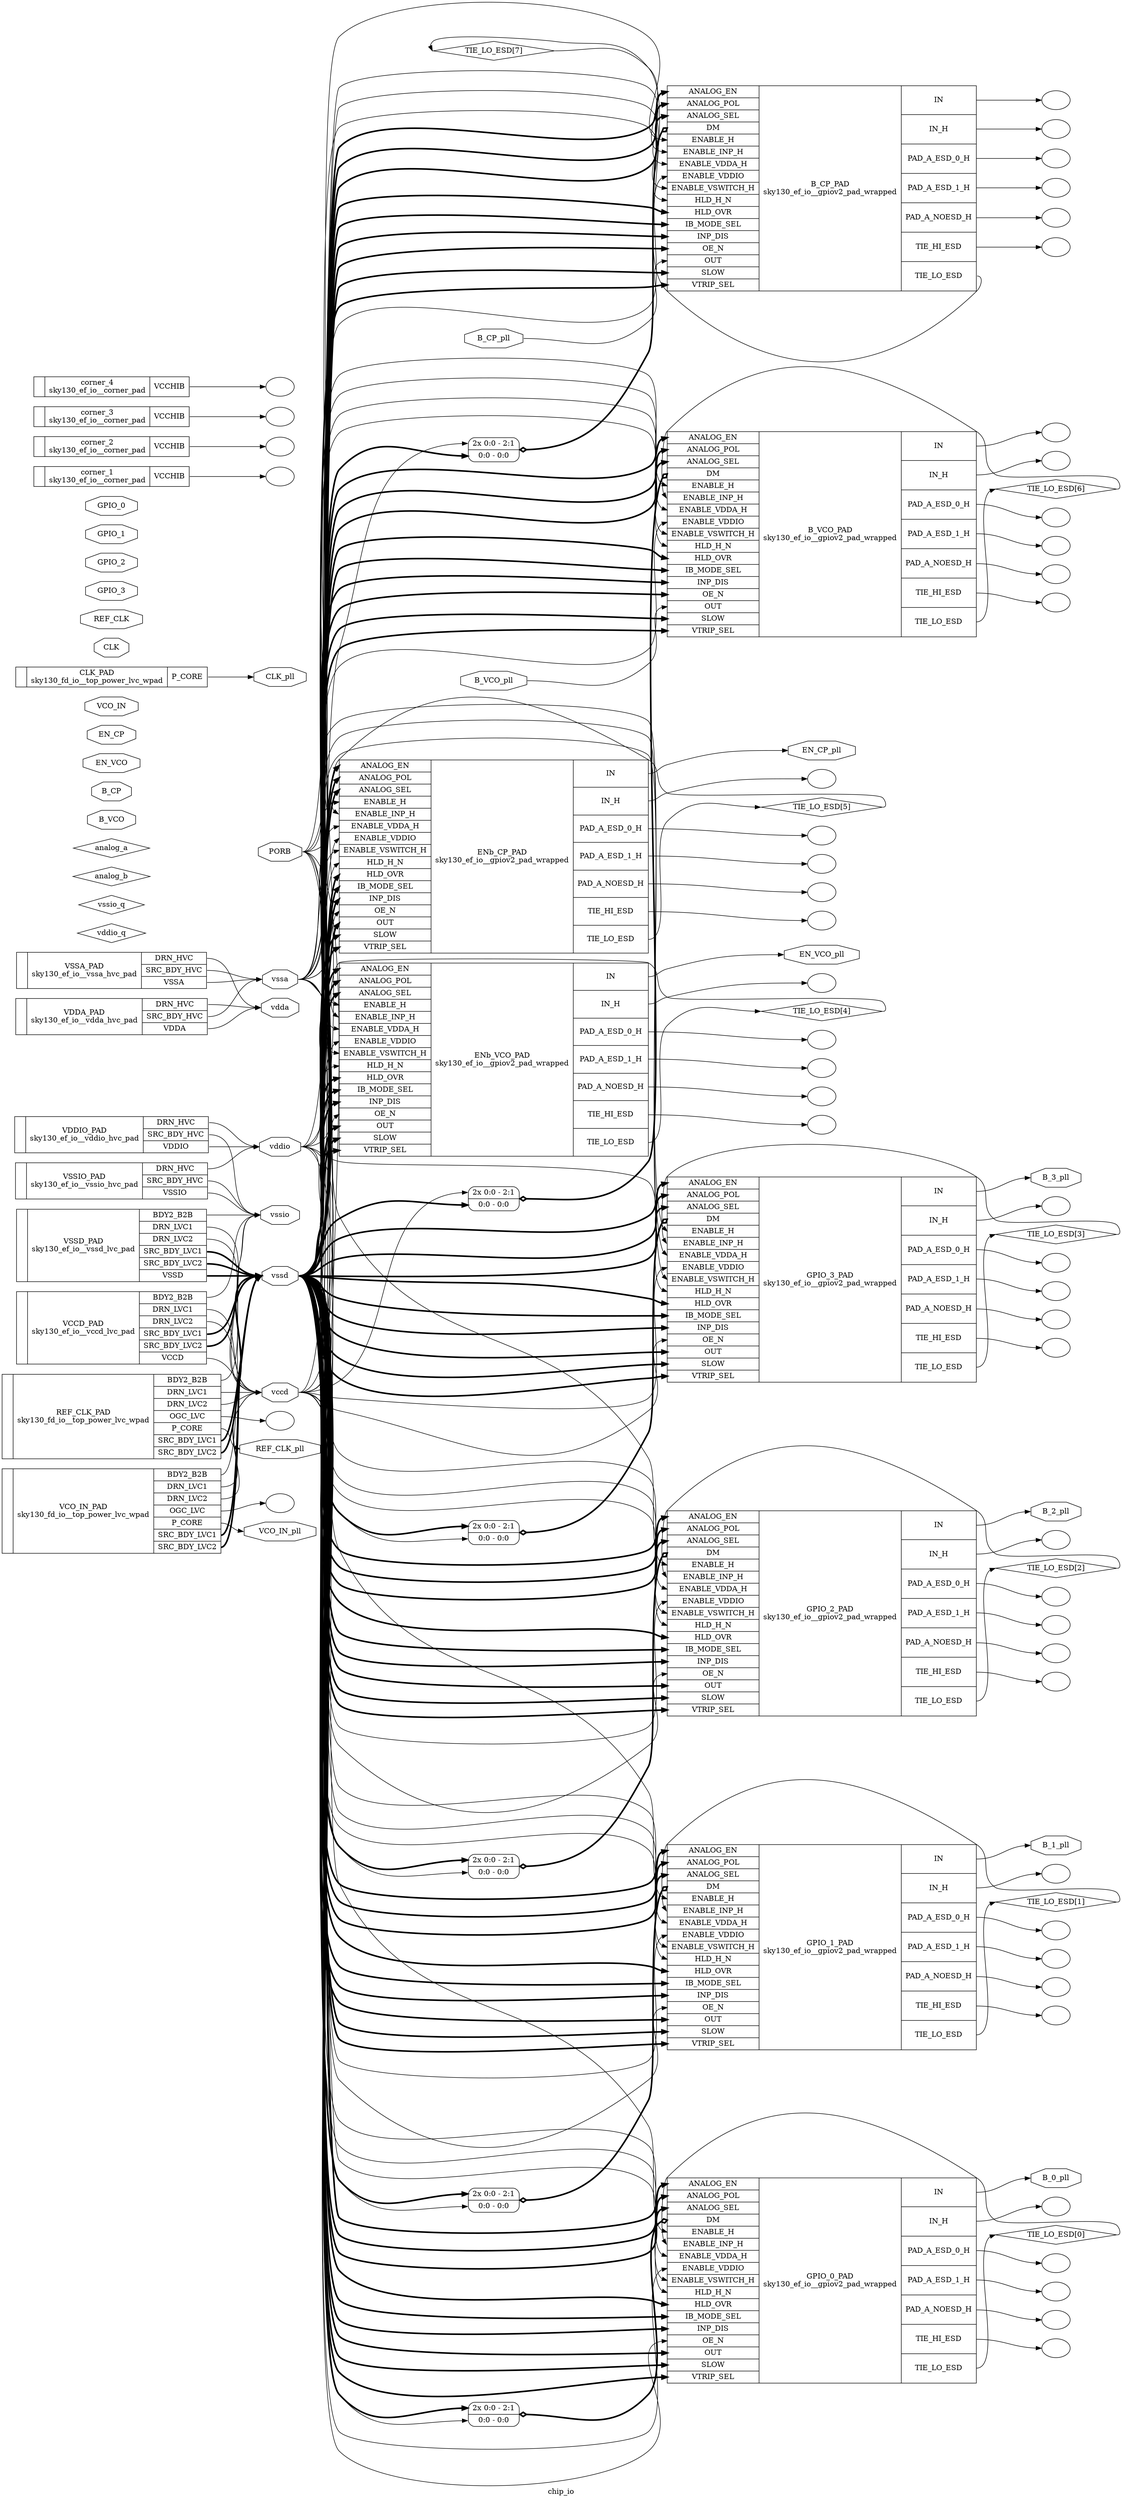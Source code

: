 digraph "chip_io" {
label="chip_io";
rankdir="LR";
remincross=true;
n1 [ shape=diamond, label="TIE_LO_ESD[7]", color="black", fontcolor="black" ];
n2 [ shape=diamond, label="TIE_LO_ESD[6]", color="black", fontcolor="black" ];
n3 [ shape=diamond, label="TIE_LO_ESD[5]", color="black", fontcolor="black" ];
n4 [ shape=diamond, label="TIE_LO_ESD[4]", color="black", fontcolor="black" ];
n5 [ shape=diamond, label="TIE_LO_ESD[3]", color="black", fontcolor="black" ];
n6 [ shape=diamond, label="TIE_LO_ESD[2]", color="black", fontcolor="black" ];
n7 [ shape=diamond, label="TIE_LO_ESD[1]", color="black", fontcolor="black" ];
n8 [ shape=diamond, label="TIE_LO_ESD[0]", color="black", fontcolor="black" ];
n9 [ shape=diamond, label="vddio_q", color="black", fontcolor="black" ];
n10 [ shape=diamond, label="vssio_q", color="black", fontcolor="black" ];
n11 [ shape=diamond, label="analog_b", color="black", fontcolor="black" ];
n12 [ shape=diamond, label="analog_a", color="black", fontcolor="black" ];
n13 [ shape=octagon, label="PORB", color="black", fontcolor="black" ];
n14 [ shape=octagon, label="vssa", color="black", fontcolor="black" ];
n15 [ shape=octagon, label="vdda", color="black", fontcolor="black" ];
n16 [ shape=octagon, label="vssio", color="black", fontcolor="black" ];
n17 [ shape=octagon, label="vddio", color="black", fontcolor="black" ];
n18 [ shape=octagon, label="vssd", color="black", fontcolor="black" ];
n19 [ shape=octagon, label="vccd", color="black", fontcolor="black" ];
n20 [ shape=octagon, label="B_VCO_pll", color="black", fontcolor="black" ];
n21 [ shape=octagon, label="B_VCO", color="black", fontcolor="black" ];
n22 [ shape=octagon, label="B_CP_pll", color="black", fontcolor="black" ];
n23 [ shape=octagon, label="B_CP", color="black", fontcolor="black" ];
n24 [ shape=octagon, label="EN_VCO_pll", color="black", fontcolor="black" ];
n25 [ shape=octagon, label="EN_VCO", color="black", fontcolor="black" ];
n26 [ shape=octagon, label="EN_CP_pll", color="black", fontcolor="black" ];
n27 [ shape=octagon, label="EN_CP", color="black", fontcolor="black" ];
n28 [ shape=octagon, label="VCO_IN_pll", color="black", fontcolor="black" ];
n29 [ shape=octagon, label="VCO_IN", color="black", fontcolor="black" ];
n30 [ shape=octagon, label="CLK_pll", color="black", fontcolor="black" ];
n31 [ shape=octagon, label="CLK", color="black", fontcolor="black" ];
n32 [ shape=octagon, label="REF_CLK_pll", color="black", fontcolor="black" ];
n33 [ shape=octagon, label="REF_CLK", color="black", fontcolor="black" ];
n34 [ shape=octagon, label="B_3_pll", color="black", fontcolor="black" ];
n35 [ shape=octagon, label="B_2_pll", color="black", fontcolor="black" ];
n36 [ shape=octagon, label="B_1_pll", color="black", fontcolor="black" ];
n37 [ shape=octagon, label="B_0_pll", color="black", fontcolor="black" ];
n38 [ shape=octagon, label="GPIO_3", color="black", fontcolor="black" ];
n39 [ shape=octagon, label="GPIO_2", color="black", fontcolor="black" ];
n40 [ shape=octagon, label="GPIO_1", color="black", fontcolor="black" ];
n41 [ shape=octagon, label="GPIO_0", color="black", fontcolor="black" ];
v0 [ label="" ];
c43 [ shape=record, label="{{}|corner_1\nsky130_ef_io__corner_pad|{<p42> VCCHIB}}" ];
v1 [ label="" ];
c44 [ shape=record, label="{{}|corner_2\nsky130_ef_io__corner_pad|{<p42> VCCHIB}}" ];
v2 [ label="" ];
c45 [ shape=record, label="{{}|corner_3\nsky130_ef_io__corner_pad|{<p42> VCCHIB}}" ];
v3 [ label="" ];
c46 [ shape=record, label="{{}|corner_4\nsky130_ef_io__corner_pad|{<p42> VCCHIB}}" ];
c50 [ shape=record, label="{{}|VSSA_PAD\nsky130_ef_io__vssa_hvc_pad|{<p47> DRN_HVC|<p48> SRC_BDY_HVC|<p49> VSSA}}" ];
c52 [ shape=record, label="{{}|VDDA_PAD\nsky130_ef_io__vdda_hvc_pad|{<p47> DRN_HVC|<p48> SRC_BDY_HVC|<p51> VDDA}}" ];
c54 [ shape=record, label="{{}|VSSIO_PAD\nsky130_ef_io__vssio_hvc_pad|{<p47> DRN_HVC|<p48> SRC_BDY_HVC|<p53> VSSIO}}" ];
c56 [ shape=record, label="{{}|VDDIO_PAD\nsky130_ef_io__vddio_hvc_pad|{<p47> DRN_HVC|<p48> SRC_BDY_HVC|<p55> VDDIO}}" ];
c63 [ shape=record, label="{{}|VSSD_PAD\nsky130_ef_io__vssd_lvc_pad|{<p57> BDY2_B2B|<p58> DRN_LVC1|<p59> DRN_LVC2|<p60> SRC_BDY_LVC1|<p61> SRC_BDY_LVC2|<p62> VSSD}}" ];
c65 [ shape=record, label="{{}|VCCD_PAD\nsky130_ef_io__vccd_lvc_pad|{<p57> BDY2_B2B|<p58> DRN_LVC1|<p59> DRN_LVC2|<p60> SRC_BDY_LVC1|<p61> SRC_BDY_LVC2|<p64> VCCD}}" ];
c67 [ shape=record, label="{{}|CLK_PAD\nsky130_fd_io__top_power_lvc_wpad|{<p66> P_CORE}}" ];
v4 [ label="" ];
c69 [ shape=record, label="{{}|REF_CLK_PAD\nsky130_fd_io__top_power_lvc_wpad|{<p57> BDY2_B2B|<p58> DRN_LVC1|<p59> DRN_LVC2|<p68> OGC_LVC|<p66> P_CORE|<p60> SRC_BDY_LVC1|<p61> SRC_BDY_LVC2}}" ];
v5 [ label="" ];
c70 [ shape=record, label="{{}|VCO_IN_PAD\nsky130_fd_io__top_power_lvc_wpad|{<p57> BDY2_B2B|<p58> DRN_LVC1|<p59> DRN_LVC2|<p68> OGC_LVC|<p66> P_CORE|<p60> SRC_BDY_LVC1|<p61> SRC_BDY_LVC2}}" ];
v6 [ label="" ];
v7 [ label="" ];
v9 [ label="" ];
v10 [ label="" ];
v11 [ label="" ];
v12 [ label="" ];
c95 [ shape=record, label="{{<p71> ANALOG_EN|<p72> ANALOG_POL|<p73> ANALOG_SEL|<p74> DM|<p75> ENABLE_H|<p76> ENABLE_INP_H|<p77> ENABLE_VDDA_H|<p78> ENABLE_VDDIO|<p79> ENABLE_VSWITCH_H|<p80> HLD_H_N|<p81> HLD_OVR|<p82> IB_MODE_SEL|<p83> INP_DIS|<p84> OE_N|<p85> OUT|<p86> SLOW|<p87> VTRIP_SEL}|B_CP_PAD\nsky130_ef_io__gpiov2_pad_wrapped|{<p88> IN|<p89> IN_H|<p90> PAD_A_ESD_0_H|<p91> PAD_A_ESD_1_H|<p92> PAD_A_NOESD_H|<p93> TIE_HI_ESD|<p94> TIE_LO_ESD}}" ];
x8 [ shape=record, style=rounded, label="<s2> 2x 0:0 - 2:1 |<s0> 0:0 - 0:0 " ];
x8:e -> c95:p74:w [arrowhead=odiamond, arrowtail=odiamond, dir=both, color="black", style="setlinewidth(3)", label=""];
v13 [ label="" ];
v14 [ label="" ];
v16 [ label="" ];
v17 [ label="" ];
v18 [ label="" ];
v19 [ label="" ];
c96 [ shape=record, label="{{<p71> ANALOG_EN|<p72> ANALOG_POL|<p73> ANALOG_SEL|<p74> DM|<p75> ENABLE_H|<p76> ENABLE_INP_H|<p77> ENABLE_VDDA_H|<p78> ENABLE_VDDIO|<p79> ENABLE_VSWITCH_H|<p80> HLD_H_N|<p81> HLD_OVR|<p82> IB_MODE_SEL|<p83> INP_DIS|<p84> OE_N|<p85> OUT|<p86> SLOW|<p87> VTRIP_SEL}|B_VCO_PAD\nsky130_ef_io__gpiov2_pad_wrapped|{<p88> IN|<p89> IN_H|<p90> PAD_A_ESD_0_H|<p91> PAD_A_ESD_1_H|<p92> PAD_A_NOESD_H|<p93> TIE_HI_ESD|<p94> TIE_LO_ESD}}" ];
x15 [ shape=record, style=rounded, label="<s2> 2x 0:0 - 2:1 |<s0> 0:0 - 0:0 " ];
x15:e -> c96:p74:w [arrowhead=odiamond, arrowtail=odiamond, dir=both, color="black", style="setlinewidth(3)", label=""];
v20 [ label="" ];
v21 [ label="" ];
v22 [ label="" ];
v23 [ label="" ];
v24 [ label="" ];
c97 [ shape=record, label="{{<p71> ANALOG_EN|<p72> ANALOG_POL|<p73> ANALOG_SEL|<p75> ENABLE_H|<p76> ENABLE_INP_H|<p77> ENABLE_VDDA_H|<p78> ENABLE_VDDIO|<p79> ENABLE_VSWITCH_H|<p80> HLD_H_N|<p81> HLD_OVR|<p82> IB_MODE_SEL|<p83> INP_DIS|<p84> OE_N|<p85> OUT|<p86> SLOW|<p87> VTRIP_SEL}|ENb_CP_PAD\nsky130_ef_io__gpiov2_pad_wrapped|{<p88> IN|<p89> IN_H|<p90> PAD_A_ESD_0_H|<p91> PAD_A_ESD_1_H|<p92> PAD_A_NOESD_H|<p93> TIE_HI_ESD|<p94> TIE_LO_ESD}}" ];
v25 [ label="" ];
v26 [ label="" ];
v27 [ label="" ];
v28 [ label="" ];
v29 [ label="" ];
c98 [ shape=record, label="{{<p71> ANALOG_EN|<p72> ANALOG_POL|<p73> ANALOG_SEL|<p75> ENABLE_H|<p76> ENABLE_INP_H|<p77> ENABLE_VDDA_H|<p78> ENABLE_VDDIO|<p79> ENABLE_VSWITCH_H|<p80> HLD_H_N|<p81> HLD_OVR|<p82> IB_MODE_SEL|<p83> INP_DIS|<p84> OE_N|<p85> OUT|<p86> SLOW|<p87> VTRIP_SEL}|ENb_VCO_PAD\nsky130_ef_io__gpiov2_pad_wrapped|{<p88> IN|<p89> IN_H|<p90> PAD_A_ESD_0_H|<p91> PAD_A_ESD_1_H|<p92> PAD_A_NOESD_H|<p93> TIE_HI_ESD|<p94> TIE_LO_ESD}}" ];
v30 [ label="" ];
v32 [ label="" ];
v33 [ label="" ];
v34 [ label="" ];
v35 [ label="" ];
c99 [ shape=record, label="{{<p71> ANALOG_EN|<p72> ANALOG_POL|<p73> ANALOG_SEL|<p74> DM|<p75> ENABLE_H|<p76> ENABLE_INP_H|<p77> ENABLE_VDDA_H|<p78> ENABLE_VDDIO|<p79> ENABLE_VSWITCH_H|<p80> HLD_H_N|<p81> HLD_OVR|<p82> IB_MODE_SEL|<p83> INP_DIS|<p84> OE_N|<p85> OUT|<p86> SLOW|<p87> VTRIP_SEL}|GPIO_3_PAD\nsky130_ef_io__gpiov2_pad_wrapped|{<p88> IN|<p89> IN_H|<p90> PAD_A_ESD_0_H|<p91> PAD_A_ESD_1_H|<p92> PAD_A_NOESD_H|<p93> TIE_HI_ESD|<p94> TIE_LO_ESD}}" ];
x31 [ shape=record, style=rounded, label="<s2> 2x 0:0 - 2:1 |<s0> 0:0 - 0:0 " ];
x31:e -> c99:p74:w [arrowhead=odiamond, arrowtail=odiamond, dir=both, color="black", style="setlinewidth(3)", label=""];
v36 [ label="" ];
v38 [ label="" ];
v39 [ label="" ];
v40 [ label="" ];
v41 [ label="" ];
c100 [ shape=record, label="{{<p71> ANALOG_EN|<p72> ANALOG_POL|<p73> ANALOG_SEL|<p74> DM|<p75> ENABLE_H|<p76> ENABLE_INP_H|<p77> ENABLE_VDDA_H|<p78> ENABLE_VDDIO|<p79> ENABLE_VSWITCH_H|<p80> HLD_H_N|<p81> HLD_OVR|<p82> IB_MODE_SEL|<p83> INP_DIS|<p84> OE_N|<p85> OUT|<p86> SLOW|<p87> VTRIP_SEL}|GPIO_2_PAD\nsky130_ef_io__gpiov2_pad_wrapped|{<p88> IN|<p89> IN_H|<p90> PAD_A_ESD_0_H|<p91> PAD_A_ESD_1_H|<p92> PAD_A_NOESD_H|<p93> TIE_HI_ESD|<p94> TIE_LO_ESD}}" ];
x37 [ shape=record, style=rounded, label="<s2> 2x 0:0 - 2:1 |<s0> 0:0 - 0:0 " ];
x37:e -> c100:p74:w [arrowhead=odiamond, arrowtail=odiamond, dir=both, color="black", style="setlinewidth(3)", label=""];
v42 [ label="" ];
v44 [ label="" ];
v45 [ label="" ];
v46 [ label="" ];
v47 [ label="" ];
c101 [ shape=record, label="{{<p71> ANALOG_EN|<p72> ANALOG_POL|<p73> ANALOG_SEL|<p74> DM|<p75> ENABLE_H|<p76> ENABLE_INP_H|<p77> ENABLE_VDDA_H|<p78> ENABLE_VDDIO|<p79> ENABLE_VSWITCH_H|<p80> HLD_H_N|<p81> HLD_OVR|<p82> IB_MODE_SEL|<p83> INP_DIS|<p84> OE_N|<p85> OUT|<p86> SLOW|<p87> VTRIP_SEL}|GPIO_1_PAD\nsky130_ef_io__gpiov2_pad_wrapped|{<p88> IN|<p89> IN_H|<p90> PAD_A_ESD_0_H|<p91> PAD_A_ESD_1_H|<p92> PAD_A_NOESD_H|<p93> TIE_HI_ESD|<p94> TIE_LO_ESD}}" ];
x43 [ shape=record, style=rounded, label="<s2> 2x 0:0 - 2:1 |<s0> 0:0 - 0:0 " ];
x43:e -> c101:p74:w [arrowhead=odiamond, arrowtail=odiamond, dir=both, color="black", style="setlinewidth(3)", label=""];
v48 [ label="" ];
v50 [ label="" ];
v51 [ label="" ];
v52 [ label="" ];
v53 [ label="" ];
c102 [ shape=record, label="{{<p71> ANALOG_EN|<p72> ANALOG_POL|<p73> ANALOG_SEL|<p74> DM|<p75> ENABLE_H|<p76> ENABLE_INP_H|<p77> ENABLE_VDDA_H|<p78> ENABLE_VDDIO|<p79> ENABLE_VSWITCH_H|<p80> HLD_H_N|<p81> HLD_OVR|<p82> IB_MODE_SEL|<p83> INP_DIS|<p84> OE_N|<p85> OUT|<p86> SLOW|<p87> VTRIP_SEL}|GPIO_0_PAD\nsky130_ef_io__gpiov2_pad_wrapped|{<p88> IN|<p89> IN_H|<p90> PAD_A_ESD_0_H|<p91> PAD_A_ESD_1_H|<p92> PAD_A_NOESD_H|<p93> TIE_HI_ESD|<p94> TIE_LO_ESD}}" ];
x49 [ shape=record, style=rounded, label="<s2> 2x 0:0 - 2:1 |<s0> 0:0 - 0:0 " ];
x49:e -> c102:p74:w [arrowhead=odiamond, arrowtail=odiamond, dir=both, color="black", style="setlinewidth(3)", label=""];
c95:p94:e -> n1:w [color="black", label=""];
n1:e -> c95:p76:w [color="black", label=""];
n13:e -> c100:p75:w [color="black", label=""];
n13:e -> c101:p75:w [color="black", label=""];
n13:e -> c102:p75:w [color="black", label=""];
n13:e -> c95:p75:w [color="black", label=""];
n13:e -> c96:p75:w [color="black", label=""];
n13:e -> c97:p75:w [color="black", label=""];
n13:e -> c98:p75:w [color="black", label=""];
n13:e -> c99:p75:w [color="black", label=""];
c50:p48:e -> n14:w [color="black", label=""];
c50:p49:e -> n14:w [color="black", label=""];
c52:p48:e -> n14:w [color="black", label=""];
n14:e -> c100:p77:w [color="black", label=""];
n14:e -> c100:p79:w [color="black", label=""];
n14:e -> c101:p77:w [color="black", label=""];
n14:e -> c101:p79:w [color="black", label=""];
n14:e -> c102:p77:w [color="black", label=""];
n14:e -> c102:p79:w [color="black", label=""];
n14:e -> c95:p77:w [color="black", label=""];
n14:e -> c95:p79:w [color="black", label=""];
n14:e -> c96:p77:w [color="black", label=""];
n14:e -> c96:p79:w [color="black", label=""];
n14:e -> c97:p77:w [color="black", label=""];
n14:e -> c97:p79:w [color="black", label=""];
n14:e -> c98:p77:w [color="black", label=""];
n14:e -> c98:p79:w [color="black", label=""];
n14:e -> c99:p77:w [color="black", label=""];
n14:e -> c99:p79:w [color="black", label=""];
c50:p47:e -> n15:w [color="black", label=""];
c52:p47:e -> n15:w [color="black", label=""];
c52:p51:e -> n15:w [color="black", label=""];
c54:p48:e -> n16:w [color="black", label=""];
c54:p53:e -> n16:w [color="black", label=""];
c56:p48:e -> n16:w [color="black", label=""];
c63:p57:e -> n16:w [color="black", label=""];
c65:p57:e -> n16:w [color="black", label=""];
c69:p57:e -> n16:w [color="black", label=""];
c70:p57:e -> n16:w [color="black", label=""];
c54:p47:e -> n17:w [color="black", label=""];
c56:p47:e -> n17:w [color="black", label=""];
c56:p55:e -> n17:w [color="black", label=""];
n17:e -> c100:p80:w [color="black", label=""];
n17:e -> c101:p80:w [color="black", label=""];
n17:e -> c102:p80:w [color="black", label=""];
n17:e -> c95:p80:w [color="black", label=""];
n17:e -> c96:p80:w [color="black", label=""];
n17:e -> c97:p80:w [color="black", label=""];
n17:e -> c98:p80:w [color="black", label=""];
n17:e -> c99:p80:w [color="black", label=""];
c63:p60:e -> n18:w [color="black", style="setlinewidth(3)", label=""];
c63:p61:e -> n18:w [color="black", style="setlinewidth(3)", label=""];
c63:p62:e -> n18:w [color="black", style="setlinewidth(3)", label=""];
c65:p60:e -> n18:w [color="black", style="setlinewidth(3)", label=""];
c65:p61:e -> n18:w [color="black", style="setlinewidth(3)", label=""];
c69:p60:e -> n18:w [color="black", style="setlinewidth(3)", label=""];
c69:p61:e -> n18:w [color="black", style="setlinewidth(3)", label=""];
c70:p60:e -> n18:w [color="black", style="setlinewidth(3)", label=""];
c70:p61:e -> n18:w [color="black", style="setlinewidth(3)", label=""];
n18:e -> c100:p71:w [color="black", style="setlinewidth(3)", label=""];
n18:e -> c100:p72:w [color="black", style="setlinewidth(3)", label=""];
n18:e -> c100:p73:w [color="black", style="setlinewidth(3)", label=""];
n18:e -> c100:p81:w [color="black", style="setlinewidth(3)", label=""];
n18:e -> c100:p82:w [color="black", style="setlinewidth(3)", label=""];
n18:e -> c100:p83:w [color="black", style="setlinewidth(3)", label=""];
n18:e -> c100:p85:w [color="black", style="setlinewidth(3)", label=""];
n18:e -> c100:p86:w [color="black", style="setlinewidth(3)", label=""];
n18:e -> c100:p87:w [color="black", style="setlinewidth(3)", label=""];
n18:e -> c101:p71:w [color="black", style="setlinewidth(3)", label=""];
n18:e -> c101:p72:w [color="black", style="setlinewidth(3)", label=""];
n18:e -> c101:p73:w [color="black", style="setlinewidth(3)", label=""];
n18:e -> c101:p81:w [color="black", style="setlinewidth(3)", label=""];
n18:e -> c101:p82:w [color="black", style="setlinewidth(3)", label=""];
n18:e -> c101:p83:w [color="black", style="setlinewidth(3)", label=""];
n18:e -> c101:p85:w [color="black", style="setlinewidth(3)", label=""];
n18:e -> c101:p86:w [color="black", style="setlinewidth(3)", label=""];
n18:e -> c101:p87:w [color="black", style="setlinewidth(3)", label=""];
n18:e -> c102:p71:w [color="black", style="setlinewidth(3)", label=""];
n18:e -> c102:p72:w [color="black", style="setlinewidth(3)", label=""];
n18:e -> c102:p73:w [color="black", style="setlinewidth(3)", label=""];
n18:e -> c102:p81:w [color="black", style="setlinewidth(3)", label=""];
n18:e -> c102:p82:w [color="black", style="setlinewidth(3)", label=""];
n18:e -> c102:p83:w [color="black", style="setlinewidth(3)", label=""];
n18:e -> c102:p85:w [color="black", style="setlinewidth(3)", label=""];
n18:e -> c102:p86:w [color="black", style="setlinewidth(3)", label=""];
n18:e -> c102:p87:w [color="black", style="setlinewidth(3)", label=""];
n18:e -> c95:p71:w [color="black", style="setlinewidth(3)", label=""];
n18:e -> c95:p72:w [color="black", style="setlinewidth(3)", label=""];
n18:e -> c95:p73:w [color="black", style="setlinewidth(3)", label=""];
n18:e -> c95:p81:w [color="black", style="setlinewidth(3)", label=""];
n18:e -> c95:p82:w [color="black", style="setlinewidth(3)", label=""];
n18:e -> c95:p83:w [color="black", style="setlinewidth(3)", label=""];
n18:e -> c95:p84:w [color="black", style="setlinewidth(3)", label=""];
n18:e -> c95:p86:w [color="black", style="setlinewidth(3)", label=""];
n18:e -> c95:p87:w [color="black", style="setlinewidth(3)", label=""];
n18:e -> c96:p71:w [color="black", style="setlinewidth(3)", label=""];
n18:e -> c96:p72:w [color="black", style="setlinewidth(3)", label=""];
n18:e -> c96:p73:w [color="black", style="setlinewidth(3)", label=""];
n18:e -> c96:p81:w [color="black", style="setlinewidth(3)", label=""];
n18:e -> c96:p82:w [color="black", style="setlinewidth(3)", label=""];
n18:e -> c96:p83:w [color="black", style="setlinewidth(3)", label=""];
n18:e -> c96:p84:w [color="black", style="setlinewidth(3)", label=""];
n18:e -> c96:p86:w [color="black", style="setlinewidth(3)", label=""];
n18:e -> c96:p87:w [color="black", style="setlinewidth(3)", label=""];
n18:e -> c97:p71:w [color="black", style="setlinewidth(3)", label=""];
n18:e -> c97:p72:w [color="black", style="setlinewidth(3)", label=""];
n18:e -> c97:p73:w [color="black", style="setlinewidth(3)", label=""];
n18:e -> c97:p81:w [color="black", style="setlinewidth(3)", label=""];
n18:e -> c97:p82:w [color="black", style="setlinewidth(3)", label=""];
n18:e -> c97:p83:w [color="black", style="setlinewidth(3)", label=""];
n18:e -> c97:p85:w [color="black", style="setlinewidth(3)", label=""];
n18:e -> c97:p86:w [color="black", style="setlinewidth(3)", label=""];
n18:e -> c97:p87:w [color="black", style="setlinewidth(3)", label=""];
n18:e -> c98:p71:w [color="black", style="setlinewidth(3)", label=""];
n18:e -> c98:p72:w [color="black", style="setlinewidth(3)", label=""];
n18:e -> c98:p73:w [color="black", style="setlinewidth(3)", label=""];
n18:e -> c98:p81:w [color="black", style="setlinewidth(3)", label=""];
n18:e -> c98:p82:w [color="black", style="setlinewidth(3)", label=""];
n18:e -> c98:p83:w [color="black", style="setlinewidth(3)", label=""];
n18:e -> c98:p85:w [color="black", style="setlinewidth(3)", label=""];
n18:e -> c98:p86:w [color="black", style="setlinewidth(3)", label=""];
n18:e -> c98:p87:w [color="black", style="setlinewidth(3)", label=""];
n18:e -> c99:p71:w [color="black", style="setlinewidth(3)", label=""];
n18:e -> c99:p72:w [color="black", style="setlinewidth(3)", label=""];
n18:e -> c99:p73:w [color="black", style="setlinewidth(3)", label=""];
n18:e -> c99:p81:w [color="black", style="setlinewidth(3)", label=""];
n18:e -> c99:p82:w [color="black", style="setlinewidth(3)", label=""];
n18:e -> c99:p83:w [color="black", style="setlinewidth(3)", label=""];
n18:e -> c99:p85:w [color="black", style="setlinewidth(3)", label=""];
n18:e -> c99:p86:w [color="black", style="setlinewidth(3)", label=""];
n18:e -> c99:p87:w [color="black", style="setlinewidth(3)", label=""];
n18:e -> x15:s0:w [color="black", style="setlinewidth(3)", label=""];
n18:e -> x31:s2:w [color="black", style="setlinewidth(3)", label=""];
n18:e -> x37:s2:w [color="black", style="setlinewidth(3)", label=""];
n18:e -> x43:s2:w [color="black", style="setlinewidth(3)", label=""];
n18:e -> x49:s2:w [color="black", style="setlinewidth(3)", label=""];
n18:e -> x8:s0:w [color="black", style="setlinewidth(3)", label=""];
c63:p58:e -> n19:w [color="black", label=""];
c63:p59:e -> n19:w [color="black", label=""];
c65:p58:e -> n19:w [color="black", label=""];
c65:p59:e -> n19:w [color="black", label=""];
c65:p64:e -> n19:w [color="black", label=""];
c69:p58:e -> n19:w [color="black", label=""];
c69:p59:e -> n19:w [color="black", label=""];
c70:p58:e -> n19:w [color="black", label=""];
c70:p59:e -> n19:w [color="black", label=""];
n19:e -> c100:p78:w [color="black", label=""];
n19:e -> c100:p84:w [color="black", label=""];
n19:e -> c101:p78:w [color="black", label=""];
n19:e -> c101:p84:w [color="black", label=""];
n19:e -> c102:p78:w [color="black", label=""];
n19:e -> c102:p84:w [color="black", label=""];
n19:e -> c95:p78:w [color="black", label=""];
n19:e -> c96:p78:w [color="black", label=""];
n19:e -> c97:p78:w [color="black", label=""];
n19:e -> c97:p84:w [color="black", label=""];
n19:e -> c98:p78:w [color="black", label=""];
n19:e -> c98:p84:w [color="black", label=""];
n19:e -> c99:p78:w [color="black", label=""];
n19:e -> c99:p84:w [color="black", label=""];
n19:e -> x15:s2:w [color="black", label=""];
n19:e -> x31:s0:w [color="black", label=""];
n19:e -> x37:s0:w [color="black", label=""];
n19:e -> x43:s0:w [color="black", label=""];
n19:e -> x49:s0:w [color="black", label=""];
n19:e -> x8:s2:w [color="black", label=""];
c96:p94:e -> n2:w [color="black", label=""];
n2:e -> c96:p76:w [color="black", label=""];
n20:e -> c96:p85:w [color="black", label=""];
n22:e -> c95:p85:w [color="black", label=""];
c98:p88:e -> n24:w [color="black", label=""];
c97:p88:e -> n26:w [color="black", label=""];
c70:p66:e -> n28:w [color="black", label=""];
c97:p94:e -> n3:w [color="black", label=""];
n3:e -> c97:p76:w [color="black", label=""];
c67:p66:e -> n30:w [color="black", label=""];
c69:p66:e -> n32:w [color="black", label=""];
c99:p88:e -> n34:w [color="black", label=""];
c100:p88:e -> n35:w [color="black", label=""];
c101:p88:e -> n36:w [color="black", label=""];
c102:p88:e -> n37:w [color="black", label=""];
c98:p94:e -> n4:w [color="black", label=""];
n4:e -> c98:p76:w [color="black", label=""];
c99:p94:e -> n5:w [color="black", label=""];
n5:e -> c99:p76:w [color="black", label=""];
c100:p94:e -> n6:w [color="black", label=""];
n6:e -> c100:p76:w [color="black", label=""];
c101:p94:e -> n7:w [color="black", label=""];
n7:e -> c101:p76:w [color="black", label=""];
c102:p94:e -> n8:w [color="black", label=""];
n8:e -> c102:p76:w [color="black", label=""];
c43:p42:e -> v0:w [color="black", label=""];
c44:p42:e -> v1:w [color="black", label=""];
c95:p90:e -> v10:w [color="black", label=""];
c95:p92:e -> v11:w [color="black", label=""];
c95:p89:e -> v12:w [color="black", label=""];
c96:p93:e -> v13:w [color="black", label=""];
c96:p88:e -> v14:w [color="black", label=""];
c96:p91:e -> v16:w [color="black", label=""];
c96:p90:e -> v17:w [color="black", label=""];
c96:p92:e -> v18:w [color="black", label=""];
c96:p89:e -> v19:w [color="black", label=""];
c45:p42:e -> v2:w [color="black", label=""];
c97:p93:e -> v20:w [color="black", label=""];
c97:p91:e -> v21:w [color="black", label=""];
c97:p90:e -> v22:w [color="black", label=""];
c97:p92:e -> v23:w [color="black", label=""];
c97:p89:e -> v24:w [color="black", label=""];
c98:p93:e -> v25:w [color="black", label=""];
c98:p91:e -> v26:w [color="black", label=""];
c98:p90:e -> v27:w [color="black", label=""];
c98:p92:e -> v28:w [color="black", label=""];
c98:p89:e -> v29:w [color="black", label=""];
c46:p42:e -> v3:w [color="black", label=""];
c99:p93:e -> v30:w [color="black", label=""];
c99:p91:e -> v32:w [color="black", label=""];
c99:p90:e -> v33:w [color="black", label=""];
c99:p92:e -> v34:w [color="black", label=""];
c99:p89:e -> v35:w [color="black", label=""];
c100:p93:e -> v36:w [color="black", label=""];
c100:p91:e -> v38:w [color="black", label=""];
c100:p90:e -> v39:w [color="black", label=""];
c69:p68:e -> v4:w [color="black", label=""];
c100:p92:e -> v40:w [color="black", label=""];
c100:p89:e -> v41:w [color="black", label=""];
c101:p93:e -> v42:w [color="black", label=""];
c101:p91:e -> v44:w [color="black", label=""];
c101:p90:e -> v45:w [color="black", label=""];
c101:p92:e -> v46:w [color="black", label=""];
c101:p89:e -> v47:w [color="black", label=""];
c102:p93:e -> v48:w [color="black", label=""];
c70:p68:e -> v5:w [color="black", label=""];
c102:p91:e -> v50:w [color="black", label=""];
c102:p90:e -> v51:w [color="black", label=""];
c102:p92:e -> v52:w [color="black", label=""];
c102:p89:e -> v53:w [color="black", label=""];
c95:p93:e -> v6:w [color="black", label=""];
c95:p88:e -> v7:w [color="black", label=""];
c95:p91:e -> v9:w [color="black", label=""];
}
